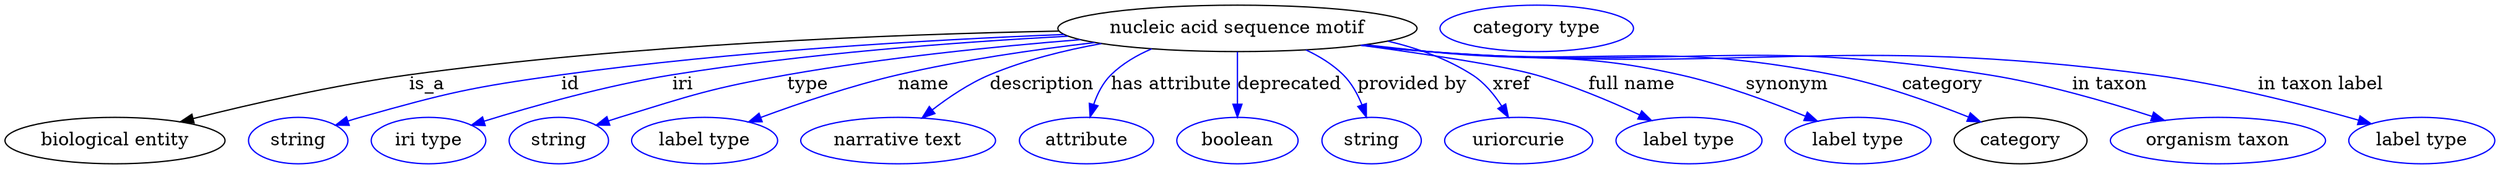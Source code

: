digraph {
	graph [bb="0,0,1926.7,123"];
	node [label="\N"];
	"nucleic acid sequence motif"	[height=0.5,
		label="nucleic acid sequence motif",
		pos="953.14,105",
		width=3.8635];
	"biological entity"	[height=0.5,
		pos="85.142,18",
		width=2.3651];
	"nucleic acid sequence motif" -> "biological entity"	[label=is_a,
		lp="326.14,61.5",
		pos="e,135.66,32.599 814.99,102.92 684.75,100.37 484.41,92.517 312.14,69 254.96,61.194 190.83,46.507 145.36,35.062"];
	id	[color=blue,
		height=0.5,
		label=string,
		pos="226.14,18",
		width=1.0652];
	"nucleic acid sequence motif" -> id	[color=blue,
		label=id,
		lp="437.14,61.5",
		pos="e,255.14,29.96 818.79,100.24 712.83,96.02 561.52,87.199 430.14,69 359.95,59.276 342.36,55.205 274.14,36 271.04,35.126 267.84,34.155 \
264.64,33.133",
		style=solid];
	iri	[color=blue,
		height=0.5,
		label="iri type",
		pos="327.14,18",
		width=1.2277];
	"nucleic acid sequence motif" -> iri	[color=blue,
		label=iri,
		lp="524.14,61.5",
		pos="e,360.51,29.976 821.98,98.972 734.85,94.29 618.15,85.444 516.14,69 465.23,60.793 408.19,44.718 370.21,33.003",
		style=solid];
	type	[color=blue,
		height=0.5,
		label=string,
		pos="428.14,18",
		width=1.0652];
	"nucleic acid sequence motif" -> type	[color=blue,
		label=type,
		lp="621.14,61.5",
		pos="e,457.08,29.97 831.34,96.2 764.28,90.79 679.74,82.145 605.14,69 546.44,58.656 532.13,53.492 475.14,36 472.38,35.153 469.54,34.238 \
466.7,33.289",
		style=solid];
	name	[color=blue,
		height=0.5,
		label="label type",
		pos="541.14,18",
		width=1.5707];
	"nucleic acid sequence motif" -> name	[color=blue,
		label=name,
		lp="711.14,61.5",
		pos="e,575.17,32.396 843,93.969 795.86,88.472 740.44,80.4 691.14,69 654.62,60.553 614.38,46.89 584.78,35.979",
		style=solid];
	description	[color=blue,
		height=0.5,
		label="narrative text",
		pos="691.14,18",
		width=2.0943];
	"nucleic acid sequence motif" -> description	[color=blue,
		label=description,
		lp="801.64,61.5",
		pos="e,709.37,35.476 847.09,93.218 818.45,88.031 787.98,80.355 761.14,69 745.5,62.38 729.94,51.771 717.47,42.026",
		style=solid];
	"has attribute"	[color=blue,
		height=0.5,
		label=attribute,
		pos="836.14,18",
		width=1.4443];
	"nucleic acid sequence motif" -> "has attribute"	[color=blue,
		label="has attribute",
		lp="902.14,61.5",
		pos="e,838.92,36.309 886.66,89.117 875.11,84.195 863.98,77.662 855.14,69 848.82,62.808 844.58,54.3 841.74,46.058",
		style=solid];
	deprecated	[color=blue,
		height=0.5,
		label=boolean,
		pos="953.14,18",
		width=1.2999];
	"nucleic acid sequence motif" -> deprecated	[color=blue,
		label=deprecated,
		lp="993.64,61.5",
		pos="e,953.14,36.175 953.14,86.799 953.14,75.163 953.14,59.548 953.14,46.237",
		style=solid];
	"provided by"	[color=blue,
		height=0.5,
		label=string,
		pos="1056.1,18",
		width=1.0652];
	"nucleic acid sequence motif" -> "provided by"	[color=blue,
		label="provided by",
		lp="1088.6,61.5",
		pos="e,1052.4,36.148 1006.7,88.199 1017.1,83.302 1027.2,77.013 1035.1,69 1041.5,62.639 1046,54.089 1049.2,45.859",
		style=solid];
	xref	[color=blue,
		height=0.5,
		label=uriorcurie,
		pos="1170.1,18",
		width=1.5887];
	"nucleic acid sequence motif" -> xref	[color=blue,
		label=xref,
		lp="1165.6,61.5",
		pos="e,1162.5,36.007 1070.4,95.162 1093.1,89.765 1115.8,81.512 1135.1,69 1144.3,63.036 1151.8,53.721 1157.5,44.74",
		style=solid];
	"full name"	[color=blue,
		height=0.5,
		label="label type",
		pos="1302.1,18",
		width=1.5707];
	"nucleic acid sequence motif" -> "full name"	[color=blue,
		label="full name",
		lp="1257.6,61.5",
		pos="e,1273.3,33.634 1049,91.92 1100.7,84.916 1159,76.105 1184.1,69 1211.7,61.213 1241.3,48.628 1264,38.033",
		style=solid];
	synonym	[color=blue,
		height=0.5,
		label="label type",
		pos="1433.1,18",
		width=1.5707];
	"nucleic acid sequence motif" -> synonym	[color=blue,
		label=synonym,
		lp="1378.1,61.5",
		pos="e,1401.8,32.98 1052.2,92.316 1068.6,90.477 1085.3,88.642 1101.1,87 1187.3,78.059 1210.6,87.902 1295.1,69 1328.7,61.494 1365.2,48.011 \
1392.3,36.936",
		style=solid];
	category	[height=0.5,
		pos="1559.1,18",
		width=1.4263];
	"nucleic acid sequence motif" -> category	[color=blue,
		label=category,
		lp="1498.6,61.5",
		pos="e,1528.2,32.477 1050.2,92.053 1067.2,90.193 1084.7,88.42 1101.1,87 1240,75.045 1277.4,95.966 1414.1,69 1450.5,61.824 1490.2,47.659 \
1518.9,36.233",
		style=solid];
	"in taxon"	[color=blue,
		height=0.5,
		label="organism taxon",
		pos="1712.1,18",
		width=2.3109];
	"nucleic acid sequence motif" -> "in taxon"	[color=blue,
		label="in taxon",
		lp="1628.1,61.5",
		pos="e,1670.7,33.611 1049.4,91.918 1066.6,90.05 1084.4,88.309 1101.1,87 1293.2,72 1343.9,99.248 1534.1,69 1577.8,62.065 1625.9,48.145 \
1661.1,36.75",
		style=solid];
	"in taxon label"	[color=blue,
		height=0.5,
		label="label type",
		pos="1870.1,18",
		width=1.5707];
	"nucleic acid sequence motif" -> "in taxon label"	[color=blue,
		label="in taxon label",
		lp="1791.6,61.5",
		pos="e,1830.9,31.005 1048.6,91.872 1066,89.984 1084.1,88.249 1101.1,87 1349.5,68.776 1414.2,101.15 1661.1,69 1716.8,61.754 1779.2,45.757 \
1821.2,33.797",
		style=solid];
	"named thing_category"	[color=blue,
		height=0.5,
		label="category type",
		pos="1185.1,105",
		width=2.0762];
}
